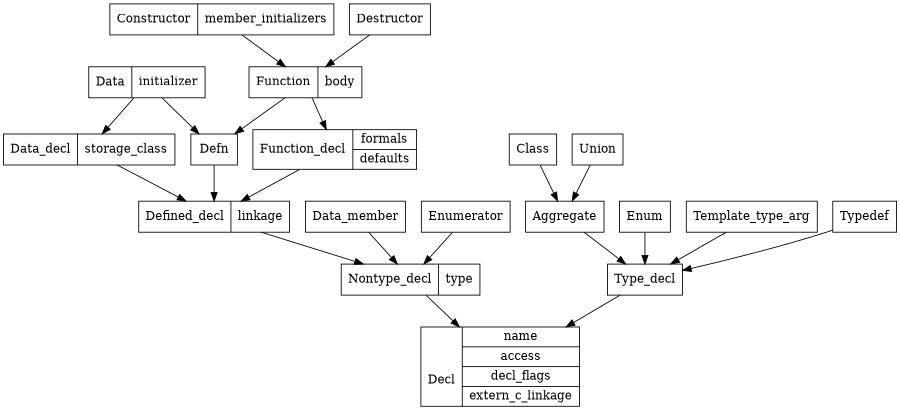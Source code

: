 # Generated Tor  2 Okt 2008 11:03:34 GMT by dot - Graphviz version 2.20.2 (Tue Jul  1 11:56:55 UTC 2008)
#
# 
# real	0m0.208s
# user	0m0.144s
# sys	0m0.033s

digraph Alf {
	graph [size="6,9"];
	node [label="\N", shape=record];
	graph [bb="0,0,1022,590",
		_draw_="c 5 -white C 5 -white P 4 0 0 0 590 1022 590 1022 0 ",
		xdotversion="1.2"];
	Decl [label="\n\nDecl|{name|access|decl_flags|extern_c_linkage}", pos="342,404", rects="280,364,316,444 316,424,404,444 316,404,404,424 316,384,404,404 316,364,404,384", width="1.72", height="1.11", _draw_="c 5 -black p 4 280 364 280 444 404 444 404 364 c 5 -black L 2 316 364 316 444 c 5 -black L 2 316 424 404 424 c 5 -black L 2 316 \
404 404 404 c 5 -black L 2 316 384 404 384 ", _ldraw_="F 14.000000 11 -Times-Roman c 5 -black T 298 394 0 20 4 -Decl F 14.000000 11 -Times-Roman c 5 -black T 360 426 0 23 4 -name F 14\
.000000 11 -Times-Roman c 5 -black T 360 406 0 27 6 -access F 14.000000 11 -Times-Roman c 5 -black T 360 386 0 43 10 -decl_flags\
 F 14.000000 11 -Times-Roman c 5 -black T 360 366 0 72 16 -extern_c_linkage "];
	Nontype_decl [label="Nontype_decl|{type}", pos="534,427", rects="480,409,555,445 555,409,589,445", width="1.50", height="0.50", _draw_="c 5 -black p 4 480 409 480 445 589 445 589 409 c 5 -black L 2 555 409 555 445 ", _ldraw_="F 14.000000 11 -Times-Roman c 5 -black T 517 427 0 59 12 -Nontype_decl F 14.000000 11 -Times-Roman c 5 -black T 572 427 0 18 4 -\
type "];
	Defined_decl [label="Defined_decl|{linkage}", pos="635,285", rects="575,267,648,303 648,267,695,303", width="1.67", height="0.50", _draw_="c 5 -black p 4 575 267 575 303 695 303 695 267 c 5 -black L 2 648 267 648 303 ", _ldraw_="F 14.000000 11 -Times-Roman c 5 -black T 611 285 0 57 12 -Defined_decl F 14.000000 11 -Times-Roman c 5 -black T 671 285 0 31 7 -\
linkage "];
	Data_decl [label="Data_decl|{storage_class}", pos="669,335", rects="604,317,663,353 663,317,735,353", width="1.81", height="0.50", _draw_="c 5 -black p 4 604 317 604 353 735 353 735 317 c 5 -black L 2 663 317 663 353 ", _ldraw_="F 14.000000 11 -Times-Roman c 5 -black T 633 335 0 43 9 -Data_decl F 14.000000 11 -Times-Roman c 5 -black T 699 335 0 56 13 -sto\
rage_class "];
	Function_decl [label="Function_decl|{formals|defaults}", pos="668,230", rects="606,210,682,250 682,230,731,250 682,210,731,230", width="1.72", height="0.56", _draw_="c 5 -black p 4 606 210 606 250 731 250 731 210 c 5 -black L 2 682 210 682 250 c 5 -black L 2 682 230 731 230 ", _ldraw_="F 14.000000 11 -Times-Roman c 5 -black T 644 232 0 60 13 -Function_decl F 14.000000 11 -Times-Roman c 5 -black T 706 232 0 32 7 \
-formals F 14.000000 11 -Times-Roman c 5 -black T 706 212 0 33 8 -defaults "];
	Data [label="Data|{initializer}", pos="826,373", rects="780,355,816,391 816,355,872,391", width="1.28", height="0.50", _draw_="c 5 -black p 4 780 355 780 391 872 391 872 355 c 5 -black L 2 816 355 816 391 ", _ldraw_="F 14.000000 11 -Times-Roman c 5 -black T 798 373 0 20 4 -Data F 14.000000 11 -Times-Roman c 5 -black T 844 373 0 40 11 -initiali\
zer "];
	Function [label="Function|{body}", pos="802,139", rects="757,121,810,157 810,121,847,157", width="1.25", height="0.50", _draw_="c 5 -black p 4 757 121 757 157 847 157 847 121 c 5 -black L 2 810 121 810 157 ", _ldraw_="F 14.000000 11 -Times-Roman c 5 -black T 783 139 0 37 8 -Function F 14.000000 11 -Times-Roman c 5 -black T 828 139 0 21 4 -body \
"];
	Constructor [label="Constructor|{member_initializers}", pos="938,19", rects="855,1,921,37 921,1,1021,37", width="2.31", height="0.50", _draw_="c 5 -black p 4 855 1 855 37 1021 37 1021 1 c 5 -black L 2 921 1 921 37 ", _ldraw_="F 14.000000 11 -Times-Roman c 5 -black T 888 19 0 50 11 -Constructor F 14.000000 11 -Times-Roman c 5 -black T 971 19 0 84 19 -me\
mber_initializers "];
	Aggregate [pos="124,270", rects="94,252,154,288", width="0.83", height="0.50", _draw_="c 5 -black p 4 94 252 94 288 154 288 154 252 ", _ldraw_="F 14.000000 11 -Times-Roman c 5 -black T 124 270 0 44 9 -Aggregate "];
	Type_decl [pos="173,389", rects="143,371,203,407", width="0.83", height="0.50", _draw_="c 5 -black p 4 143 371 143 407 203 407 203 371 ", _ldraw_="F 14.000000 11 -Times-Roman c 5 -black T 173 389 0 44 9 -Type_decl "];
	Class [pos="125,158", rects="98,140,152,176", width="0.75", height="0.50", _draw_="c 5 -black p 4 98 140 98 176 152 176 152 140 ", _ldraw_="F 14.000000 11 -Times-Roman c 5 -black T 125 158 0 23 5 -Class "];
	Union [pos="28,213", rects="1,195,55,231", width="0.75", height="0.50", _draw_="c 5 -black p 4 1 195 1 231 55 231 55 195 ", _ldraw_="F 14.000000 11 -Times-Roman c 5 -black T 28 213 0 26 5 -Union "];
	Defn [pos="792,260", rects="765,242,819,278", width="0.75", height="0.50", _draw_="c 5 -black p 4 765 242 765 278 819 278 819 242 ", _ldraw_="F 14.000000 11 -Times-Roman c 5 -black T 792 260 0 21 4 -Defn "];
	Data_member [pos="536,571", rects="499,553,574,589", width="1.03", height="0.50", _draw_="c 5 -black p 4 499 553 499 589 574 589 574 553 ", _ldraw_="F 14.000000 11 -Times-Roman c 5 -black T 536 571 0 59 11 -Data_member "];
	Enum [pos="190,500", rects="163,482,217,518", width="0.75", height="0.50", _draw_="c 5 -black p 4 163 482 163 518 217 518 217 482 ", _ldraw_="F 14.000000 11 -Times-Roman c 5 -black T 190 500 0 25 4 -Enum "];
	Enumerator [pos="633,526", rects="600,508,666,544", width="0.92", height="0.50", _draw_="c 5 -black p 4 600 508 600 544 666 544 666 508 ", _ldraw_="F 14.000000 11 -Times-Roman c 5 -black T 633 526 0 50 10 -Enumerator "];
	Destructor [pos="815,74", rects="785,56,845,92", width="0.83", height="0.50", _draw_="c 5 -black p 4 785 56 785 92 845 92 845 56 ", _ldraw_="F 14.000000 11 -Times-Roman c 5 -black T 815 74 0 44 10 -Destructor "];
	Template_type_arg [pos="84,490", rects="35,472,133,508", width="1.36", height="0.50", _draw_="c 5 -black p 4 35 472 35 508 133 508 133 472 ", _ldraw_="F 14.000000 11 -Times-Roman c 5 -black T 84 490 0 82 17 -Template_type_arg "];
	Typedef [pos="65,390", rects="38,372,92,408", width="0.75", height="0.50", _draw_="c 5 -black p 4 38 372 38 408 92 408 92 372 ", _ldraw_="F 14.000000 11 -Times-Roman c 5 -black T 65 390 0 35 7 -Typedef "];
	Aggregate -> Type_decl [pos="e,165,371 131,288 139,307 152,338 161,361", _draw_="c 5 -black B 4 131 288 139 307 152 338 161 361 ", _hdraw_="S 5 -solid S 15 -setlinewidth(1) c 5 -black C 5 -black P 3 158 363 165 371 165 360 "];
	Class -> Aggregate [pos="e,124,252 125,176 125,194 125,221 124,242", _draw_="c 5 -black B 4 125 176 125 194 125 221 124 242 ", _hdraw_="S 5 -solid S 15 -setlinewidth(1) c 5 -black C 5 -black P 3 121 242 124 252 128 242 "];
	Union -> Aggregate [pos="e,94,252 55,229 64,234 75,241 85,247", _draw_="c 5 -black B 4 55 229 64 234 75 241 85 247 ", _hdraw_="S 5 -solid S 15 -setlinewidth(1) c 5 -black C 5 -black P 3 84 250 94 252 87 244 "];
	Data -> Data_decl [pos="e,735,351 780,362 769,360 757,357 745,354", _draw_="c 5 -black B 4 780 362 769 360 757 357 745 354 ", _hdraw_="S 5 -solid S 15 -setlinewidth(1) c 5 -black C 5 -black P 3 746 351 735 351 744 357 "];
	Data -> Defn [pos="e,797,278 821,355 815,337 807,309 800,288", _draw_="c 5 -black B 4 821 355 815 337 807 309 800 288 ", _hdraw_="S 5 -solid S 15 -setlinewidth(1) c 5 -black C 5 -black P 3 803 287 797 278 797 289 "];
	Data_decl -> Defined_decl [pos="e,647,303 657,317 656,315 654,313 653,311", _draw_="c 5 -black B 4 657 317 656 315 654 313 653 311 ", _hdraw_="S 5 -solid S 15 -setlinewidth(1) c 5 -black C 5 -black P 3 656 309 647 303 650 313 "];
	Data_member -> Nontype_decl [pos="e,534,445 536,553 535,528 535,484 534,455", _draw_="c 5 -black B 4 536 553 535 528 535 484 534 455 ", _hdraw_="S 5 -solid S 15 -setlinewidth(1) c 5 -black C 5 -black P 3 538 455 534 445 531 455 "];
	Defined_decl -> Nontype_decl [pos="e,547,409 622,303 605,328 573,373 553,401", _draw_="c 5 -black B 4 622 303 605 328 573 373 553 401 ", _hdraw_="S 5 -solid S 15 -setlinewidth(1) c 5 -black C 5 -black P 3 550 399 547 409 556 403 "];
	Defn -> Defined_decl [pos="e,695,276 765,264 749,267 726,271 705,274", _draw_="c 5 -black B 4 765 264 749 267 726 271 705 274 ", _hdraw_="S 5 -solid S 15 -setlinewidth(1) c 5 -black C 5 -black P 3 704 271 695 276 705 277 "];
	Enum -> Type_decl [pos="e,176,407 187,482 184,464 180,438 177,417", _draw_="c 5 -black B 4 187 482 184 464 180 438 177 417 ", _hdraw_="S 5 -solid S 15 -setlinewidth(1) c 5 -black C 5 -black P 3 180 417 176 407 174 417 "];
	Enumerator -> Nontype_decl [pos="e,552,445 615,508 599,492 577,470 559,452", _draw_="c 5 -black B 4 615 508 599 492 577 470 559 452 ", _hdraw_="S 5 -solid S 15 -setlinewidth(1) c 5 -black C 5 -black P 3 562 450 552 445 557 455 "];
	Function -> Defn [pos="e,794,242 801,157 799,177 797,209 795,232", _draw_="c 5 -black B 4 801 157 799 177 797 209 795 232 ", _hdraw_="S 5 -solid S 15 -setlinewidth(1) c 5 -black C 5 -black P 3 792 232 794 242 798 232 "];
	Function -> Function_decl [pos="e,697,210 775,157 755,171 728,189 705,204", _draw_="c 5 -black B 4 775 157 755 171 728 189 705 204 ", _hdraw_="S 5 -solid S 15 -setlinewidth(1) c 5 -black C 5 -black P 3 703 201 697 210 707 207 "];
	Constructor -> Function [pos="e,823,121 917,37 893,58 856,91 830,114", _draw_="c 5 -black B 4 917 37 893 58 856 91 830 114 ", _hdraw_="S 5 -solid S 15 -setlinewidth(1) c 5 -black C 5 -black P 3 828 111 823 121 833 116 "];
	Destructor -> Function [pos="e,806,121 811,92 810,98 809,105 808,111", _draw_="c 5 -black B 4 811 92 810 98 809 105 808 111 ", _hdraw_="S 5 -solid S 15 -setlinewidth(1) c 5 -black C 5 -black P 3 805 111 806 121 811 112 "];
	Function_decl -> Defined_decl [pos="e,646,267 656,250 655,253 653,256 651,258", _draw_="c 5 -black B 4 656 250 655 253 653 256 651 258 ", _hdraw_="S 5 -solid S 15 -setlinewidth(1) c 5 -black C 5 -black P 3 648 257 646 267 654 260 "];
	Nontype_decl -> Decl [pos="e,404,412 480,421 459,418 436,416 414,413", _draw_="c 5 -black B 4 480 421 459 418 436 416 414 413 ", _hdraw_="S 5 -solid S 15 -setlinewidth(1) c 5 -black C 5 -black P 3 414 410 404 412 414 416 "];
	Template_type_arg -> Type_decl [pos="e,157,407 100,472 114,456 135,433 150,415", _draw_="c 5 -black B 4 100 472 114 456 135 433 150 415 ", _hdraw_="S 5 -solid S 15 -setlinewidth(1) c 5 -black C 5 -black P 3 153 417 157 407 148 412 "];
	Type_decl -> Decl [pos="e,280,399 203,392 221,394 246,395 270,398", _draw_="c 5 -black B 4 203 392 221 394 246 395 270 398 ", _hdraw_="S 5 -solid S 15 -setlinewidth(1) c 5 -black C 5 -black P 3 270 401 280 399 270 395 "];
	Typedef -> Type_decl [pos="e,143,389 92,390 105,390 119,389 133,389", _draw_="c 5 -black B 4 92 390 105 390 119 389 133 389 ", _hdraw_="S 5 -solid S 15 -setlinewidth(1) c 5 -black C 5 -black P 3 133 393 143 389 133 386 "];
}
